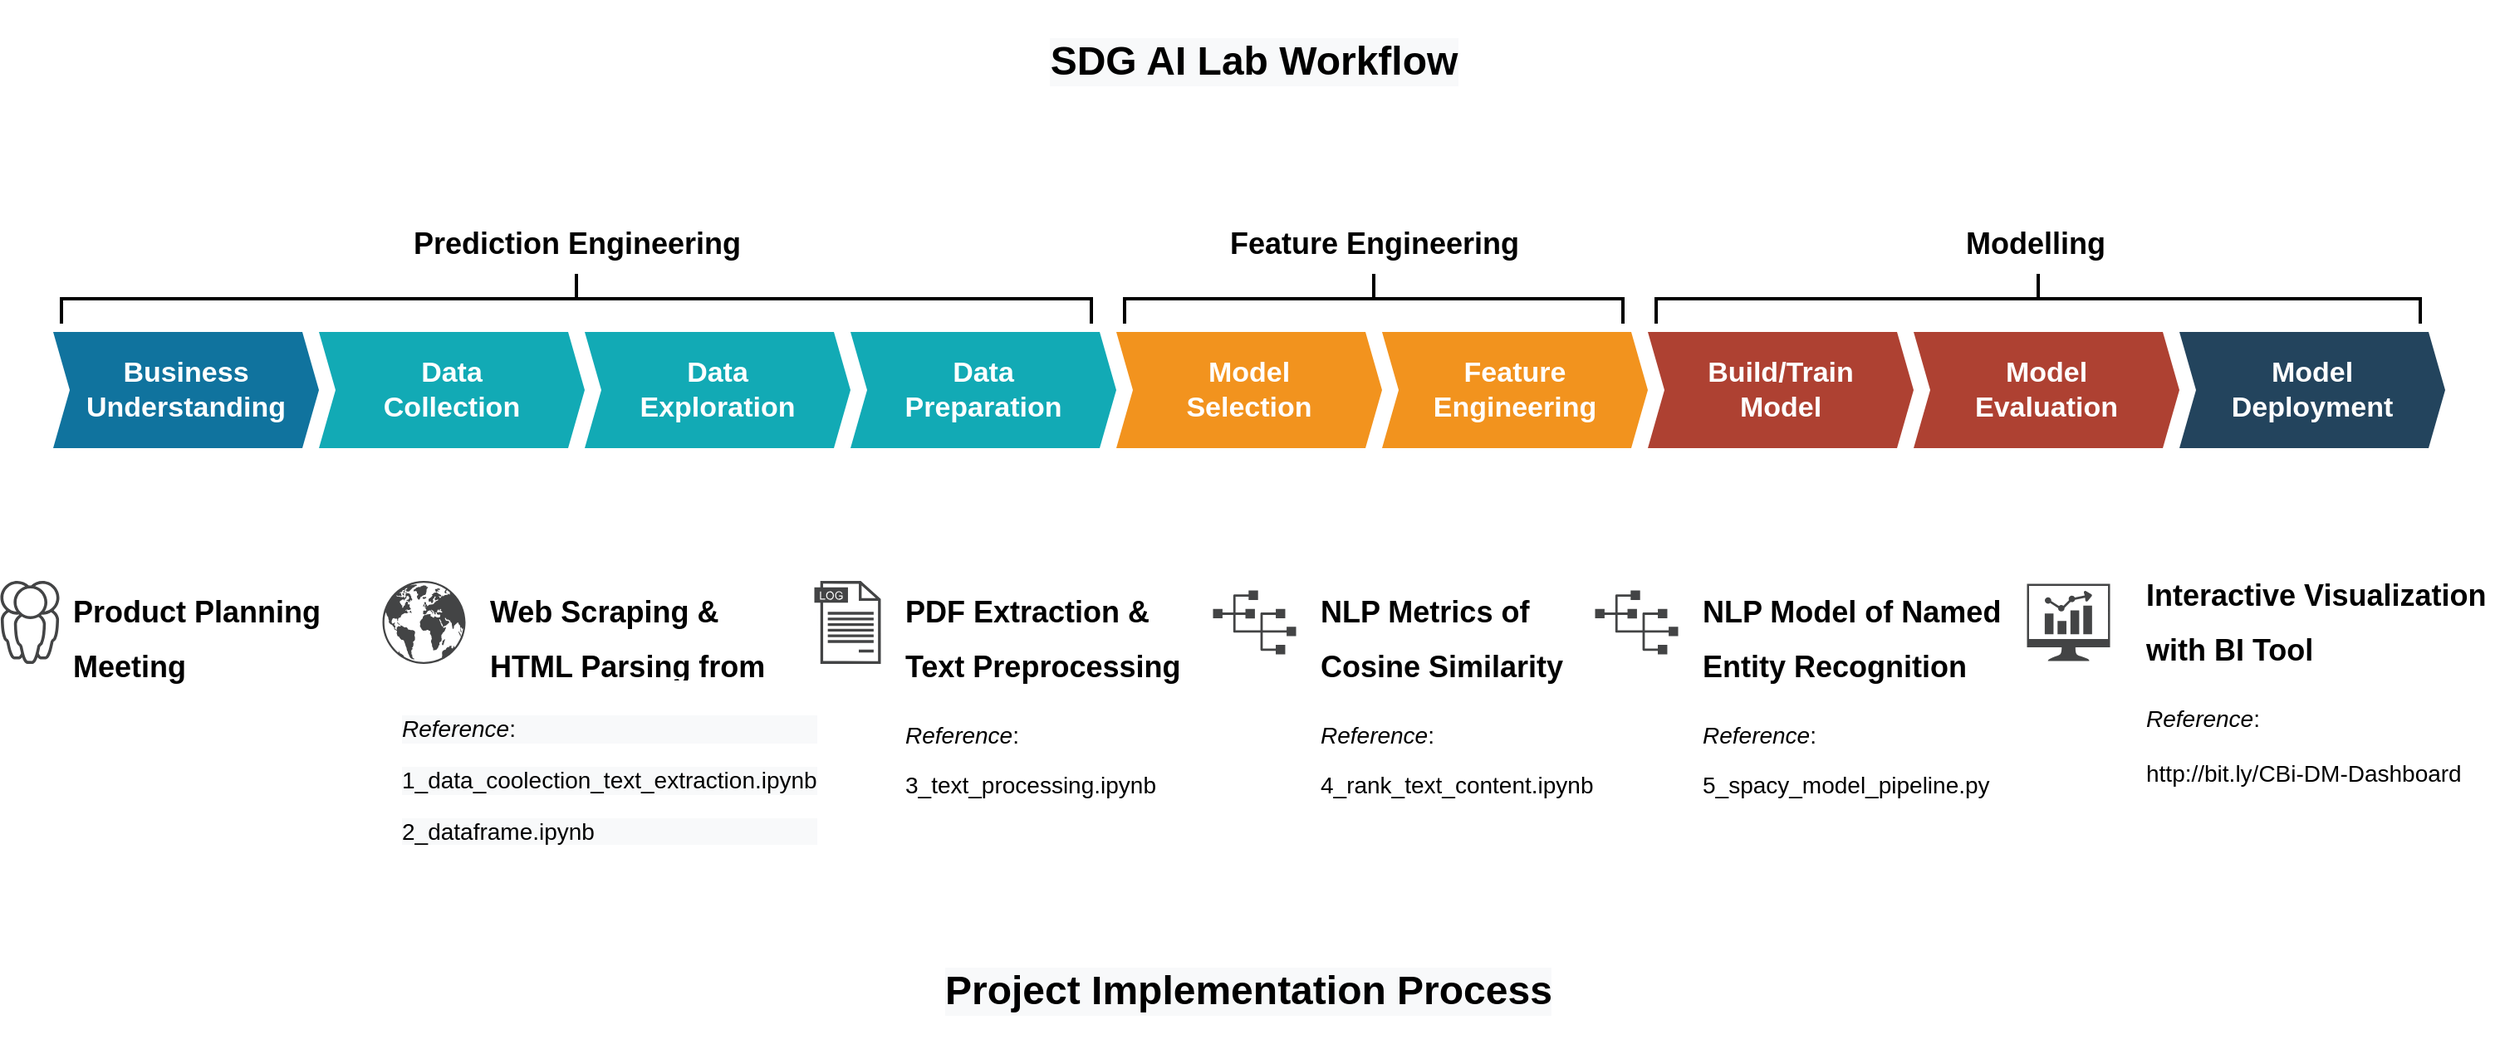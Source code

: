 <mxfile version="15.3.8" type="github">
  <diagram name="Page-1" id="54c02804-9d69-ba3f-8aca-1021b27b8050">
    <mxGraphModel dx="3877" dy="2080" grid="1" gridSize="10" guides="1" tooltips="1" connect="1" arrows="1" fold="1" page="1" pageScale="1" pageWidth="1169" pageHeight="827" background="none" math="0" shadow="0">
      <root>
        <mxCell id="0" />
        <mxCell id="1" parent="0" />
        <mxCell id="7c3a617817c5cf35-11" value="&lt;h1 style=&quot;text-align: left&quot;&gt;&lt;font style=&quot;font-size: 18px&quot;&gt;Product Planning Meeting&lt;/font&gt;&lt;/h1&gt;" style="text;html=1;spacing=5;spacingTop=-20;whiteSpace=wrap;overflow=hidden;strokeWidth=2;fillColor=none;gradientColor=none;fontSize=14;align=center;" parent="1" vertex="1">
          <mxGeometry x="-1031.75" y="230" width="200" height="80" as="geometry" />
        </mxCell>
        <mxCell id="PU6QvB0Lzl-o8I71-tE7-29" value="Business&lt;br&gt;Understanding" style="shape=step;perimeter=stepPerimeter;whiteSpace=wrap;html=1;fixedSize=1;size=10;fillColor=#10739E;strokeColor=none;fontSize=17;fontColor=#FFFFFF;fontStyle=1;align=center;rounded=0;" vertex="1" parent="1">
          <mxGeometry x="-1040" y="90" width="160" height="70" as="geometry" />
        </mxCell>
        <mxCell id="PU6QvB0Lzl-o8I71-tE7-30" value="Model&lt;br&gt;Selection" style="shape=step;perimeter=stepPerimeter;whiteSpace=wrap;html=1;fixedSize=1;size=10;fillColor=#F2931E;strokeColor=none;fontSize=17;fontColor=#FFFFFF;fontStyle=1;align=center;rounded=0;" vertex="1" parent="1">
          <mxGeometry x="-400" y="90" width="160" height="70" as="geometry" />
        </mxCell>
        <mxCell id="PU6QvB0Lzl-o8I71-tE7-31" value="Build/Train&lt;br&gt;Model" style="shape=step;perimeter=stepPerimeter;whiteSpace=wrap;html=1;fixedSize=1;size=10;fillColor=#AE4132;strokeColor=none;fontSize=17;fontColor=#FFFFFF;fontStyle=1;align=center;rounded=0;" vertex="1" parent="1">
          <mxGeometry x="-80" y="90" width="160" height="70" as="geometry" />
        </mxCell>
        <mxCell id="PU6QvB0Lzl-o8I71-tE7-32" value="Model&lt;br&gt;Deployment" style="shape=step;perimeter=stepPerimeter;whiteSpace=wrap;html=1;fixedSize=1;size=10;fillColor=#23445D;strokeColor=none;fontSize=17;fontColor=#FFFFFF;fontStyle=1;align=center;rounded=0;" vertex="1" parent="1">
          <mxGeometry x="240" y="90" width="160" height="70" as="geometry" />
        </mxCell>
        <mxCell id="PU6QvB0Lzl-o8I71-tE7-33" value="Data&lt;br&gt;Collection" style="shape=step;perimeter=stepPerimeter;whiteSpace=wrap;html=1;fixedSize=1;size=10;fillColor=#12AAB5;strokeColor=none;fontSize=17;fontColor=#FFFFFF;fontStyle=1;align=center;rounded=0;" vertex="1" parent="1">
          <mxGeometry x="-880" y="90" width="160" height="70" as="geometry" />
        </mxCell>
        <mxCell id="PU6QvB0Lzl-o8I71-tE7-49" value="Data&lt;br&gt;Exploration" style="shape=step;perimeter=stepPerimeter;whiteSpace=wrap;html=1;fixedSize=1;size=10;fillColor=#12AAB5;strokeColor=none;fontSize=17;fontColor=#FFFFFF;fontStyle=1;align=center;rounded=0;" vertex="1" parent="1">
          <mxGeometry x="-720" y="90" width="160" height="70" as="geometry" />
        </mxCell>
        <mxCell id="PU6QvB0Lzl-o8I71-tE7-50" value="Data&lt;br&gt;Preparation" style="shape=step;perimeter=stepPerimeter;whiteSpace=wrap;html=1;fixedSize=1;size=10;fillColor=#12AAB5;strokeColor=none;fontSize=17;fontColor=#FFFFFF;fontStyle=1;align=center;rounded=0;" vertex="1" parent="1">
          <mxGeometry x="-560" y="90" width="160" height="70" as="geometry" />
        </mxCell>
        <mxCell id="PU6QvB0Lzl-o8I71-tE7-51" value="Feature&lt;br&gt;Engineering" style="shape=step;perimeter=stepPerimeter;whiteSpace=wrap;html=1;fixedSize=1;size=10;fillColor=#F2931E;strokeColor=none;fontSize=17;fontColor=#FFFFFF;fontStyle=1;align=center;rounded=0;" vertex="1" parent="1">
          <mxGeometry x="-240" y="90" width="160" height="70" as="geometry" />
        </mxCell>
        <mxCell id="PU6QvB0Lzl-o8I71-tE7-52" value="Model&lt;br&gt;Evaluation" style="shape=step;perimeter=stepPerimeter;whiteSpace=wrap;html=1;fixedSize=1;size=10;fillColor=#AE4132;strokeColor=none;fontSize=17;fontColor=#FFFFFF;fontStyle=1;align=center;rounded=0;" vertex="1" parent="1">
          <mxGeometry x="80" y="90" width="160" height="70" as="geometry" />
        </mxCell>
        <mxCell id="PU6QvB0Lzl-o8I71-tE7-53" value="" style="strokeWidth=2;html=1;shape=mxgraph.flowchart.annotation_2;align=left;labelPosition=right;pointerEvents=1;rotation=90;" vertex="1" parent="1">
          <mxGeometry x="-740" y="-240" width="30" height="620" as="geometry" />
        </mxCell>
        <mxCell id="PU6QvB0Lzl-o8I71-tE7-54" value="" style="strokeWidth=2;html=1;shape=mxgraph.flowchart.annotation_2;align=left;labelPosition=right;pointerEvents=1;rotation=90;" vertex="1" parent="1">
          <mxGeometry x="-260" y="-80" width="30" height="300" as="geometry" />
        </mxCell>
        <mxCell id="PU6QvB0Lzl-o8I71-tE7-55" value="" style="strokeWidth=2;html=1;shape=mxgraph.flowchart.annotation_2;align=left;labelPosition=right;pointerEvents=1;rotation=90;" vertex="1" parent="1">
          <mxGeometry x="140" y="-160" width="30" height="460" as="geometry" />
        </mxCell>
        <mxCell id="PU6QvB0Lzl-o8I71-tE7-56" value="&lt;font style=&quot;font-size: 18px&quot;&gt;Prediction Engineering&lt;/font&gt;" style="text;strokeColor=none;fillColor=none;html=1;fontSize=24;fontStyle=1;verticalAlign=middle;align=center;" vertex="1" parent="1">
          <mxGeometry x="-775" y="20" width="100" height="30" as="geometry" />
        </mxCell>
        <mxCell id="PU6QvB0Lzl-o8I71-tE7-58" value="&lt;font style=&quot;font-size: 18px&quot;&gt;Feature Engineering&lt;/font&gt;" style="text;strokeColor=none;fillColor=none;html=1;fontSize=24;fontStyle=1;verticalAlign=middle;align=center;" vertex="1" parent="1">
          <mxGeometry x="-295" y="20" width="100" height="30" as="geometry" />
        </mxCell>
        <mxCell id="PU6QvB0Lzl-o8I71-tE7-59" value="&lt;font style=&quot;font-size: 18px&quot;&gt;Modelling&lt;/font&gt;" style="text;strokeColor=none;fillColor=none;html=1;fontSize=24;fontStyle=1;verticalAlign=middle;align=center;" vertex="1" parent="1">
          <mxGeometry x="103" y="20" width="100" height="30" as="geometry" />
        </mxCell>
        <mxCell id="PU6QvB0Lzl-o8I71-tE7-61" value="" style="sketch=0;pointerEvents=1;shadow=0;dashed=0;html=1;strokeColor=none;fillColor=#434445;aspect=fixed;labelPosition=center;verticalLabelPosition=bottom;verticalAlign=top;align=center;outlineConnect=0;shape=mxgraph.vvd.user_group;" vertex="1" parent="1">
          <mxGeometry x="-1071.75" y="240" width="35.5" height="50" as="geometry" />
        </mxCell>
        <mxCell id="PU6QvB0Lzl-o8I71-tE7-63" value="" style="sketch=0;pointerEvents=1;shadow=0;dashed=0;html=1;strokeColor=none;fillColor=#434445;aspect=fixed;labelPosition=center;verticalLabelPosition=bottom;verticalAlign=top;align=center;outlineConnect=0;shape=mxgraph.vvd.networking;" vertex="1" parent="1">
          <mxGeometry x="-841.75" y="240" width="50" height="50" as="geometry" />
        </mxCell>
        <mxCell id="PU6QvB0Lzl-o8I71-tE7-64" value="&lt;h1 style=&quot;color: rgb(0 , 0 , 0) ; font-family: &amp;#34;helvetica&amp;#34; ; font-style: normal ; letter-spacing: normal ; text-indent: 0px ; text-transform: none ; word-spacing: 0px ; background-color: rgb(248 , 249 , 250)&quot;&gt;&lt;font style=&quot;font-size: 24px&quot;&gt;SDG AI Lab Workflow&lt;/font&gt;&lt;/h1&gt;" style="text;whiteSpace=wrap;html=1;align=center;" vertex="1" parent="1">
          <mxGeometry x="-476.75" y="-110" width="320" height="60" as="geometry" />
        </mxCell>
        <mxCell id="PU6QvB0Lzl-o8I71-tE7-65" value="&lt;h1 style=&quot;color: rgb(0 , 0 , 0) ; font-family: &amp;#34;helvetica&amp;#34; ; font-style: normal ; letter-spacing: normal ; text-align: center ; text-indent: 0px ; text-transform: none ; word-spacing: 0px ; background-color: rgb(248 , 249 , 250)&quot;&gt;Project Implementation Process&lt;/h1&gt;" style="text;whiteSpace=wrap;html=1;" vertex="1" parent="1">
          <mxGeometry x="-505" y="450" width="370" height="60" as="geometry" />
        </mxCell>
        <mxCell id="PU6QvB0Lzl-o8I71-tE7-66" value="&lt;h1&gt;&lt;font style=&quot;font-size: 18px&quot;&gt;Web Scraping &amp;amp; HTML Parsing from UNGC&lt;/font&gt;&lt;/h1&gt;" style="text;html=1;spacing=5;spacingTop=-20;whiteSpace=wrap;overflow=hidden;strokeWidth=2;fillColor=none;gradientColor=none;fontSize=14;align=left;" vertex="1" parent="1">
          <mxGeometry x="-781.75" y="230" width="180" height="70" as="geometry" />
        </mxCell>
        <mxCell id="PU6QvB0Lzl-o8I71-tE7-68" value="" style="sketch=0;pointerEvents=1;shadow=0;dashed=0;html=1;strokeColor=none;fillColor=#434445;aspect=fixed;labelPosition=center;verticalLabelPosition=bottom;verticalAlign=top;align=center;outlineConnect=0;shape=mxgraph.vvd.log_files;" vertex="1" parent="1">
          <mxGeometry x="-581.75" y="240" width="40" height="50" as="geometry" />
        </mxCell>
        <mxCell id="PU6QvB0Lzl-o8I71-tE7-69" value="&lt;h1&gt;&lt;font style=&quot;font-size: 18px&quot;&gt;PDF Extraction &amp;amp; &lt;br&gt;Text Preprocessing&lt;/font&gt;&lt;/h1&gt;&lt;p&gt;&lt;i&gt;Reference&lt;/i&gt;&lt;span&gt;:&lt;/span&gt;&lt;br&gt;&lt;/p&gt;&lt;p&gt;3_text_processing.ipynb&lt;/p&gt;&lt;p&gt;&lt;br&gt;&lt;/p&gt;" style="text;html=1;spacing=5;spacingTop=-20;whiteSpace=wrap;overflow=hidden;strokeWidth=2;fillColor=none;gradientColor=none;fontSize=14;align=left;" vertex="1" parent="1">
          <mxGeometry x="-531.75" y="230" width="180" height="190" as="geometry" />
        </mxCell>
        <mxCell id="PU6QvB0Lzl-o8I71-tE7-71" value="&lt;h1&gt;&lt;span style=&quot;font-size: 18px&quot;&gt;NLP Model of Named Entity Recognition&amp;nbsp;&lt;/span&gt;&lt;/h1&gt;&lt;p&gt;&lt;i&gt;Reference&lt;/i&gt;:&lt;/p&gt;&lt;p&gt;5_spacy_model_pipeline.py&lt;/p&gt;&lt;p&gt;&lt;br&gt;&lt;/p&gt;" style="text;html=1;spacing=5;spacingTop=-20;whiteSpace=wrap;overflow=hidden;strokeWidth=2;fillColor=none;gradientColor=none;fontSize=14;align=left;" vertex="1" parent="1">
          <mxGeometry x="-51.75" y="230" width="200" height="190" as="geometry" />
        </mxCell>
        <mxCell id="PU6QvB0Lzl-o8I71-tE7-72" value="&lt;h1&gt;&lt;span style=&quot;font-size: 18px&quot;&gt;NLP Metrics of &lt;br&gt;Cosine Similarity&amp;nbsp;&lt;/span&gt;&lt;/h1&gt;&lt;p&gt;&lt;i&gt;Reference&lt;/i&gt;:&lt;/p&gt;&lt;p&gt;4_rank_text_content.ipynb&lt;/p&gt;&lt;p&gt;&lt;br&gt;&lt;/p&gt;" style="text;html=1;spacing=5;spacingTop=-20;whiteSpace=wrap;overflow=hidden;strokeWidth=2;fillColor=none;gradientColor=none;fontSize=14;align=left;" vertex="1" parent="1">
          <mxGeometry x="-281.75" y="230" width="200" height="190" as="geometry" />
        </mxCell>
        <mxCell id="PU6QvB0Lzl-o8I71-tE7-73" value="" style="sketch=0;pointerEvents=1;shadow=0;dashed=0;html=1;strokeColor=none;fillColor=#434445;aspect=fixed;labelPosition=center;verticalLabelPosition=bottom;verticalAlign=top;align=center;outlineConnect=0;shape=mxgraph.vvd.nsx;" vertex="1" parent="1">
          <mxGeometry x="-341.75" y="245.75" width="50" height="38.5" as="geometry" />
        </mxCell>
        <mxCell id="PU6QvB0Lzl-o8I71-tE7-74" value="" style="sketch=0;pointerEvents=1;shadow=0;dashed=0;html=1;strokeColor=none;fillColor=#434445;aspect=fixed;labelPosition=center;verticalLabelPosition=bottom;verticalAlign=top;align=center;outlineConnect=0;shape=mxgraph.vvd.nsx;" vertex="1" parent="1">
          <mxGeometry x="-111.75" y="245.75" width="50" height="38.5" as="geometry" />
        </mxCell>
        <mxCell id="PU6QvB0Lzl-o8I71-tE7-76" value="&lt;p style=&quot;color: rgb(0 , 0 , 0) ; font-family: &amp;#34;helvetica&amp;#34; ; font-size: 14px ; font-style: normal ; font-weight: 400 ; letter-spacing: normal ; text-align: left ; text-indent: 0px ; text-transform: none ; word-spacing: 0px ; background-color: rgb(248 , 249 , 250)&quot;&gt;&lt;i&gt;Reference&lt;/i&gt;:&lt;br&gt;&lt;/p&gt;&lt;p style=&quot;color: rgb(0 , 0 , 0) ; font-family: &amp;#34;helvetica&amp;#34; ; font-size: 14px ; font-style: normal ; font-weight: 400 ; letter-spacing: normal ; text-align: left ; text-indent: 0px ; text-transform: none ; word-spacing: 0px ; background-color: rgb(248 , 249 , 250)&quot;&gt;1_data_coolection_text_extraction.ipynb&lt;/p&gt;&lt;p style=&quot;color: rgb(0 , 0 , 0) ; font-family: &amp;#34;helvetica&amp;#34; ; font-size: 14px ; font-style: normal ; font-weight: 400 ; letter-spacing: normal ; text-align: left ; text-indent: 0px ; text-transform: none ; word-spacing: 0px ; background-color: rgb(248 , 249 , 250)&quot;&gt;2_dataframe.ipynb&lt;/p&gt;" style="text;whiteSpace=wrap;html=1;" vertex="1" parent="1">
          <mxGeometry x="-831.75" y="300" width="200" height="110" as="geometry" />
        </mxCell>
        <mxCell id="PU6QvB0Lzl-o8I71-tE7-77" value="" style="sketch=0;pointerEvents=1;shadow=0;dashed=0;html=1;strokeColor=none;fillColor=#434445;aspect=fixed;labelPosition=center;verticalLabelPosition=bottom;verticalAlign=top;align=center;outlineConnect=0;shape=mxgraph.vvd.nsx_dashboard;" vertex="1" parent="1">
          <mxGeometry x="148.25" y="241.75" width="50" height="46.5" as="geometry" />
        </mxCell>
        <mxCell id="PU6QvB0Lzl-o8I71-tE7-78" value="&lt;h1&gt;&lt;span style=&quot;font-size: 18px&quot;&gt;Interactive Visualization with BI Tool&lt;/span&gt;&lt;/h1&gt;&lt;div&gt;&lt;font style=&quot;font-size: 14px&quot;&gt;&lt;i&gt;Reference&lt;/i&gt;:&lt;br&gt;&lt;br&gt;&lt;/font&gt;&lt;/div&gt;&lt;div&gt;&lt;font style=&quot;font-size: 14px&quot;&gt;http://bit.ly/CBi-DM-Dashboard&lt;/font&gt;&lt;br&gt;&lt;/div&gt;" style="text;html=1;spacing=5;spacingTop=-20;whiteSpace=wrap;overflow=hidden;strokeWidth=2;fillColor=none;gradientColor=none;fontSize=14;align=left;" vertex="1" parent="1">
          <mxGeometry x="215.25" y="220" width="216.5" height="190" as="geometry" />
        </mxCell>
      </root>
    </mxGraphModel>
  </diagram>
</mxfile>
